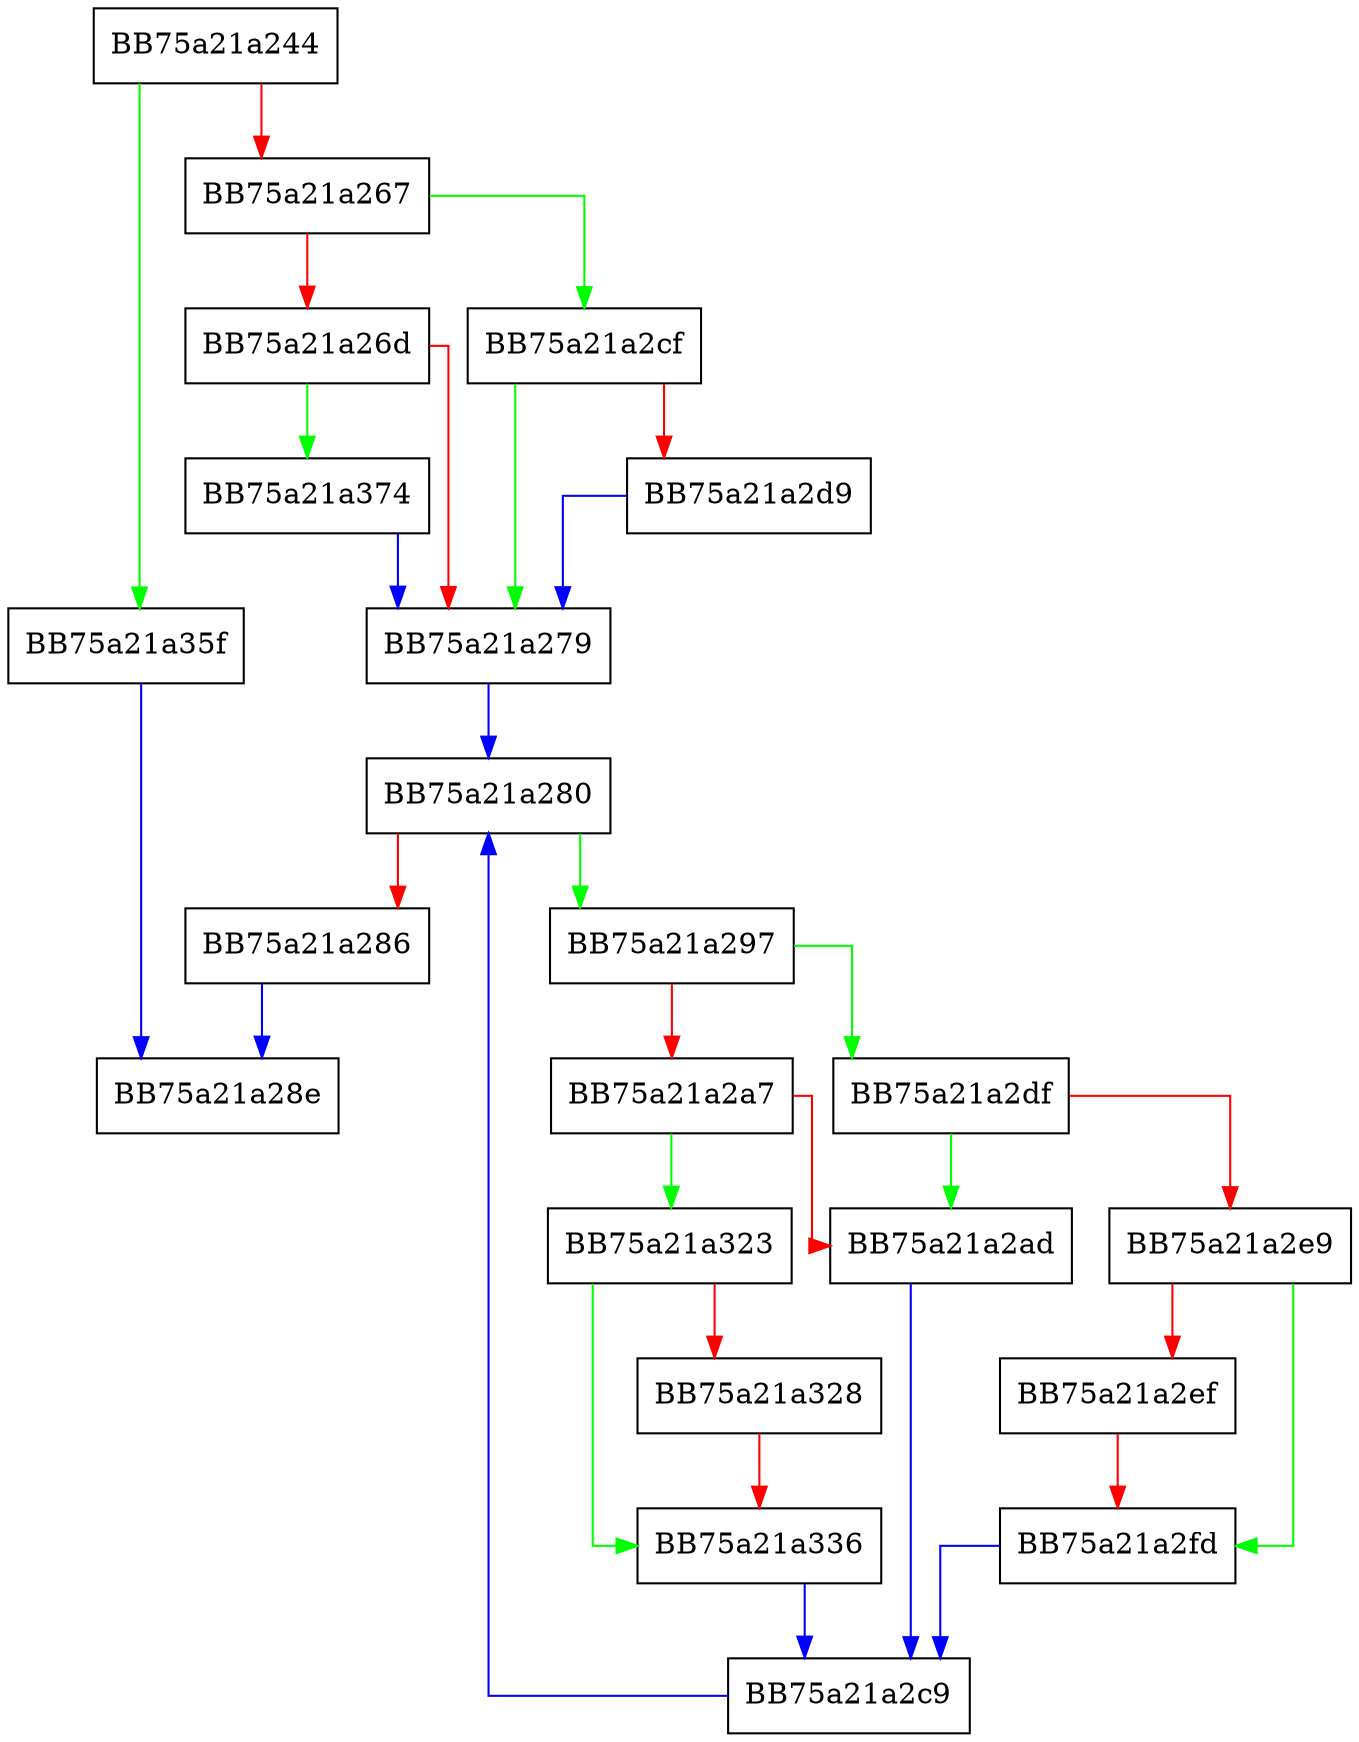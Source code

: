 digraph _Insert_node {
  node [shape="box"];
  graph [splines=ortho];
  BB75a21a244 -> BB75a21a35f [color="green"];
  BB75a21a244 -> BB75a21a267 [color="red"];
  BB75a21a267 -> BB75a21a2cf [color="green"];
  BB75a21a267 -> BB75a21a26d [color="red"];
  BB75a21a26d -> BB75a21a374 [color="green"];
  BB75a21a26d -> BB75a21a279 [color="red"];
  BB75a21a279 -> BB75a21a280 [color="blue"];
  BB75a21a280 -> BB75a21a297 [color="green"];
  BB75a21a280 -> BB75a21a286 [color="red"];
  BB75a21a286 -> BB75a21a28e [color="blue"];
  BB75a21a297 -> BB75a21a2df [color="green"];
  BB75a21a297 -> BB75a21a2a7 [color="red"];
  BB75a21a2a7 -> BB75a21a323 [color="green"];
  BB75a21a2a7 -> BB75a21a2ad [color="red"];
  BB75a21a2ad -> BB75a21a2c9 [color="blue"];
  BB75a21a2c9 -> BB75a21a280 [color="blue"];
  BB75a21a2cf -> BB75a21a279 [color="green"];
  BB75a21a2cf -> BB75a21a2d9 [color="red"];
  BB75a21a2d9 -> BB75a21a279 [color="blue"];
  BB75a21a2df -> BB75a21a2ad [color="green"];
  BB75a21a2df -> BB75a21a2e9 [color="red"];
  BB75a21a2e9 -> BB75a21a2fd [color="green"];
  BB75a21a2e9 -> BB75a21a2ef [color="red"];
  BB75a21a2ef -> BB75a21a2fd [color="red"];
  BB75a21a2fd -> BB75a21a2c9 [color="blue"];
  BB75a21a323 -> BB75a21a336 [color="green"];
  BB75a21a323 -> BB75a21a328 [color="red"];
  BB75a21a328 -> BB75a21a336 [color="red"];
  BB75a21a336 -> BB75a21a2c9 [color="blue"];
  BB75a21a35f -> BB75a21a28e [color="blue"];
  BB75a21a374 -> BB75a21a279 [color="blue"];
}